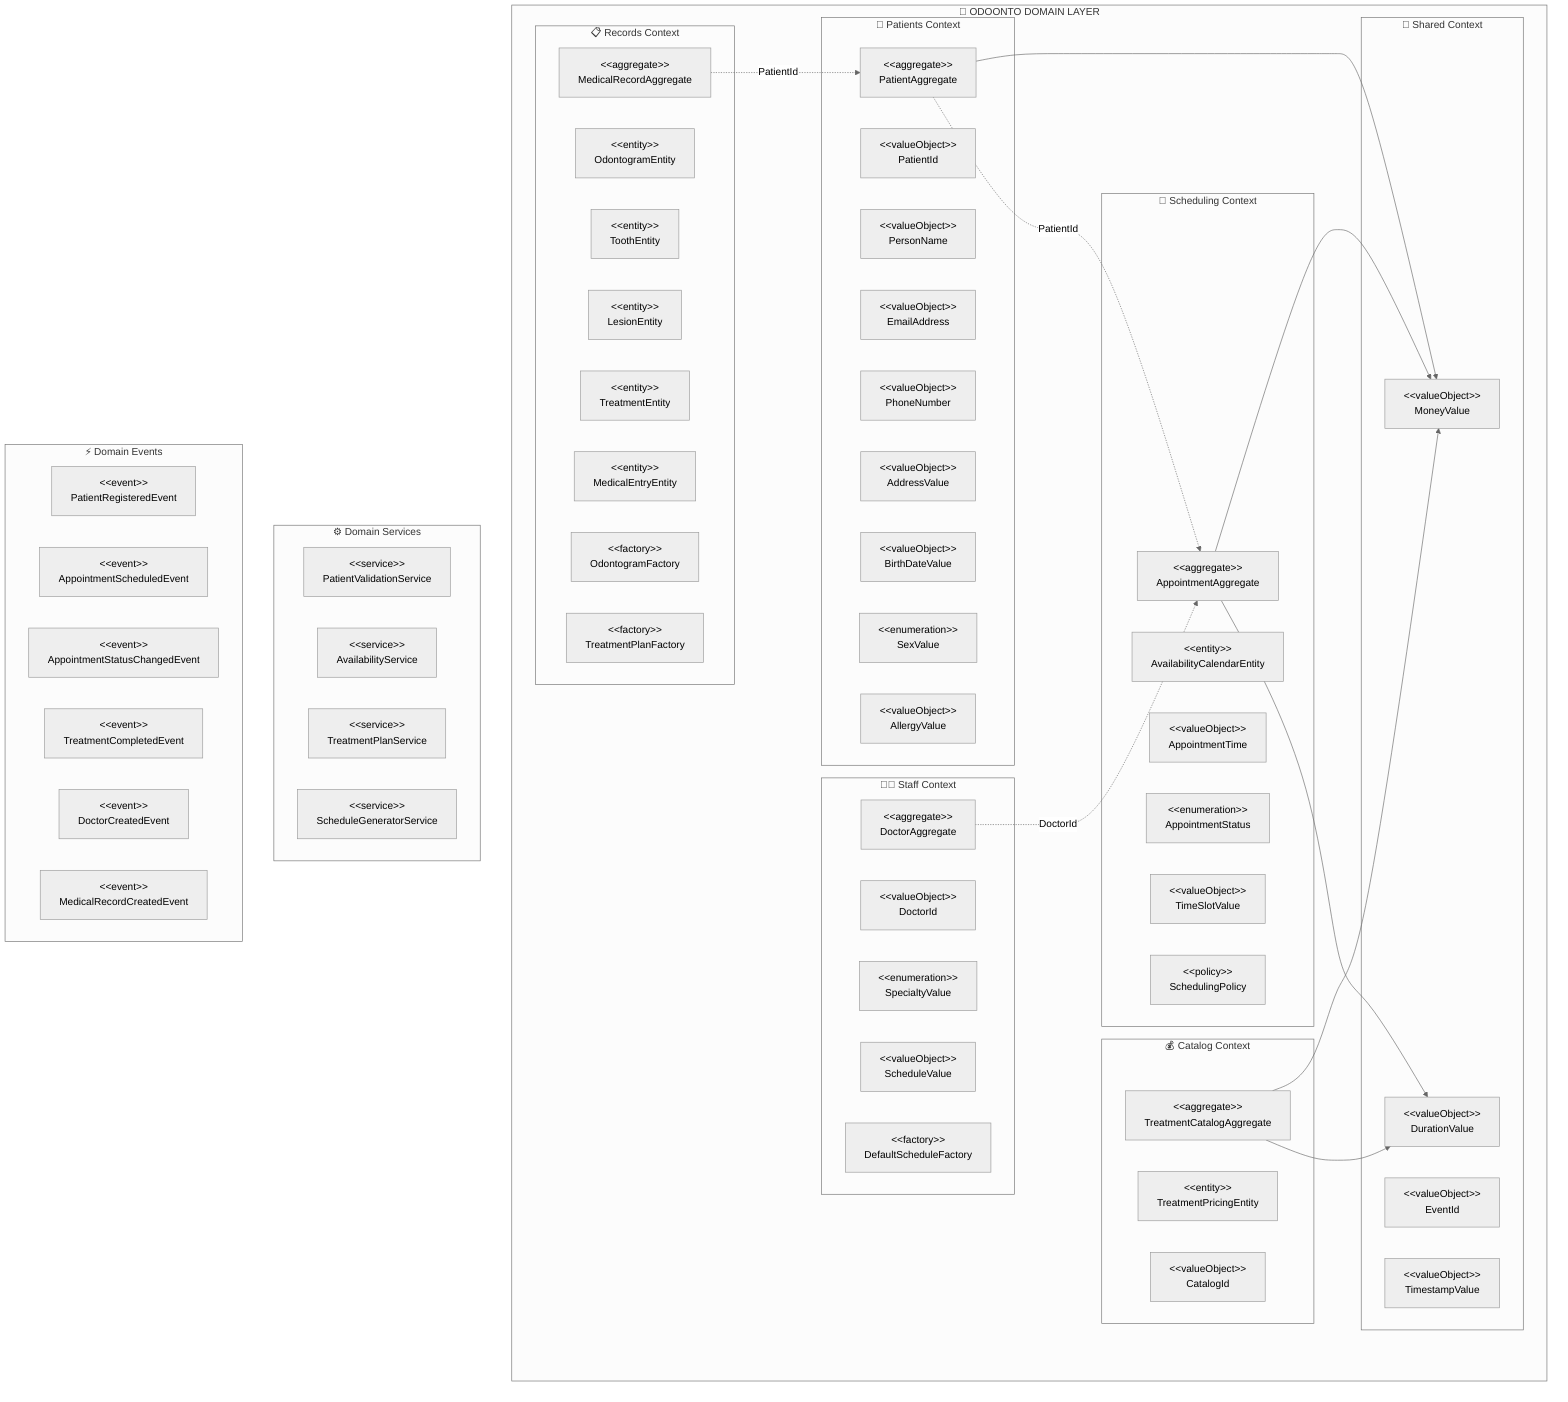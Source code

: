 %%{init: {'theme':'neutral'}}%%
graph TB
    subgraph "🏥 ODOONTO DOMAIN LAYER"
        subgraph "👥 Patients Context"
            PA["&lt;&lt;aggregate&gt;&gt;<br/>PatientAggregate"]
            PID["&lt;&lt;valueObject&gt;&gt;<br/>PatientId"]
            PN["&lt;&lt;valueObject&gt;&gt;<br/>PersonName"]
            EMAIL["&lt;&lt;valueObject&gt;&gt;<br/>EmailAddress"]
            PHONE["&lt;&lt;valueObject&gt;&gt;<br/>PhoneNumber"]
            ADDR["&lt;&lt;valueObject&gt;&gt;<br/>AddressValue"]
            BIRTH["&lt;&lt;valueObject&gt;&gt;<br/>BirthDateValue"]
            SEX["&lt;&lt;enumeration&gt;&gt;<br/>SexValue"]
            ALLERGY["&lt;&lt;valueObject&gt;&gt;<br/>AllergyValue"]
        end
        
        subgraph "📋 Records Context"
            MRA["&lt;&lt;aggregate&gt;&gt;<br/>MedicalRecordAggregate"]
            OE["&lt;&lt;entity&gt;&gt;<br/>OdontogramEntity"]
            TE["&lt;&lt;entity&gt;&gt;<br/>ToothEntity"]
            LE["&lt;&lt;entity&gt;&gt;<br/>LesionEntity"]
            TRE["&lt;&lt;entity&gt;&gt;<br/>TreatmentEntity"]
            MEE["&lt;&lt;entity&gt;&gt;<br/>MedicalEntryEntity"]
            OF["&lt;&lt;factory&gt;&gt;<br/>OdontogramFactory"]
            TPF["&lt;&lt;factory&gt;&gt;<br/>TreatmentPlanFactory"]
        end
        
        subgraph "📅 Scheduling Context"
            AA["&lt;&lt;aggregate&gt;&gt;<br/>AppointmentAggregate"]
            ACE["&lt;&lt;entity&gt;&gt;<br/>AvailabilityCalendarEntity"]
            AT["&lt;&lt;valueObject&gt;&gt;<br/>AppointmentTime"]
            AS["&lt;&lt;enumeration&gt;&gt;<br/>AppointmentStatus"]
            TSV["&lt;&lt;valueObject&gt;&gt;<br/>TimeSlotValue"]
            SP["&lt;&lt;policy&gt;&gt;<br/>SchedulingPolicy"]
        end
        
        subgraph "👨‍⚕️ Staff Context"
            DA["&lt;&lt;aggregate&gt;&gt;<br/>DoctorAggregate"]
            DID["&lt;&lt;valueObject&gt;&gt;<br/>DoctorId"]
            SPEC["&lt;&lt;enumeration&gt;&gt;<br/>SpecialtyValue"]
            SCHED["&lt;&lt;valueObject&gt;&gt;<br/>ScheduleValue"]
            DSF["&lt;&lt;factory&gt;&gt;<br/>DefaultScheduleFactory"]
        end
        
        subgraph "💰 Catalog Context"
            TCA["&lt;&lt;aggregate&gt;&gt;<br/>TreatmentCatalogAggregate"]
            TPE["&lt;&lt;entity&gt;&gt;<br/>TreatmentPricingEntity"]
            CID["&lt;&lt;valueObject&gt;&gt;<br/>CatalogId"]
        end
        
        subgraph "🔗 Shared Context"
            MV["&lt;&lt;valueObject&gt;&gt;<br/>MoneyValue"]
            EID["&lt;&lt;valueObject&gt;&gt;<br/>EventId"]
            DV["&lt;&lt;valueObject&gt;&gt;<br/>DurationValue"]
            TV["&lt;&lt;valueObject&gt;&gt;<br/>TimestampValue"]
        end
    end
    
    subgraph "⚙️ Domain Services"
        PVS["&lt;&lt;service&gt;&gt;<br/>PatientValidationService"]
        AVS["&lt;&lt;service&gt;&gt;<br/>AvailabilityService"]
        TPS["&lt;&lt;service&gt;&gt;<br/>TreatmentPlanService"]
        SGS["&lt;&lt;service&gt;&gt;<br/>ScheduleGeneratorService"]
    end
    
    subgraph "⚡ Domain Events"
        PRE["&lt;&lt;event&gt;&gt;<br/>PatientRegisteredEvent"]
        ASE["&lt;&lt;event&gt;&gt;<br/>AppointmentScheduledEvent"]
        ASCE["&lt;&lt;event&gt;&gt;<br/>AppointmentStatusChangedEvent"]
        TCE["&lt;&lt;event&gt;&gt;<br/>TreatmentCompletedEvent"]
        DCE["&lt;&lt;event&gt;&gt;<br/>DoctorCreatedEvent"]
        MRCE["&lt;&lt;event&gt;&gt;<br/>MedicalRecordCreatedEvent"]
    end
    
    %% Cross-context relationships (only by ID)
    PA -.->|PatientId| AA
    DA -.->|DoctorId| AA
    MRA -.->|PatientId| PA
    
    %% Shared dependencies
    PA --> MV
    AA --> MV
    AA --> DV
    TCA --> MV
    TCA --> DV